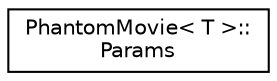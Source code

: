 digraph "Graphical Class Hierarchy"
{
  edge [fontname="Helvetica",fontsize="10",labelfontname="Helvetica",labelfontsize="10"];
  node [fontname="Helvetica",fontsize="10",shape=record];
  rankdir="LR";
  Node0 [label="PhantomMovie\< T \>::\lParams",height=0.2,width=0.4,color="black", fillcolor="white", style="filled",URL="$structPhantomMovie_1_1Params.html"];
}
